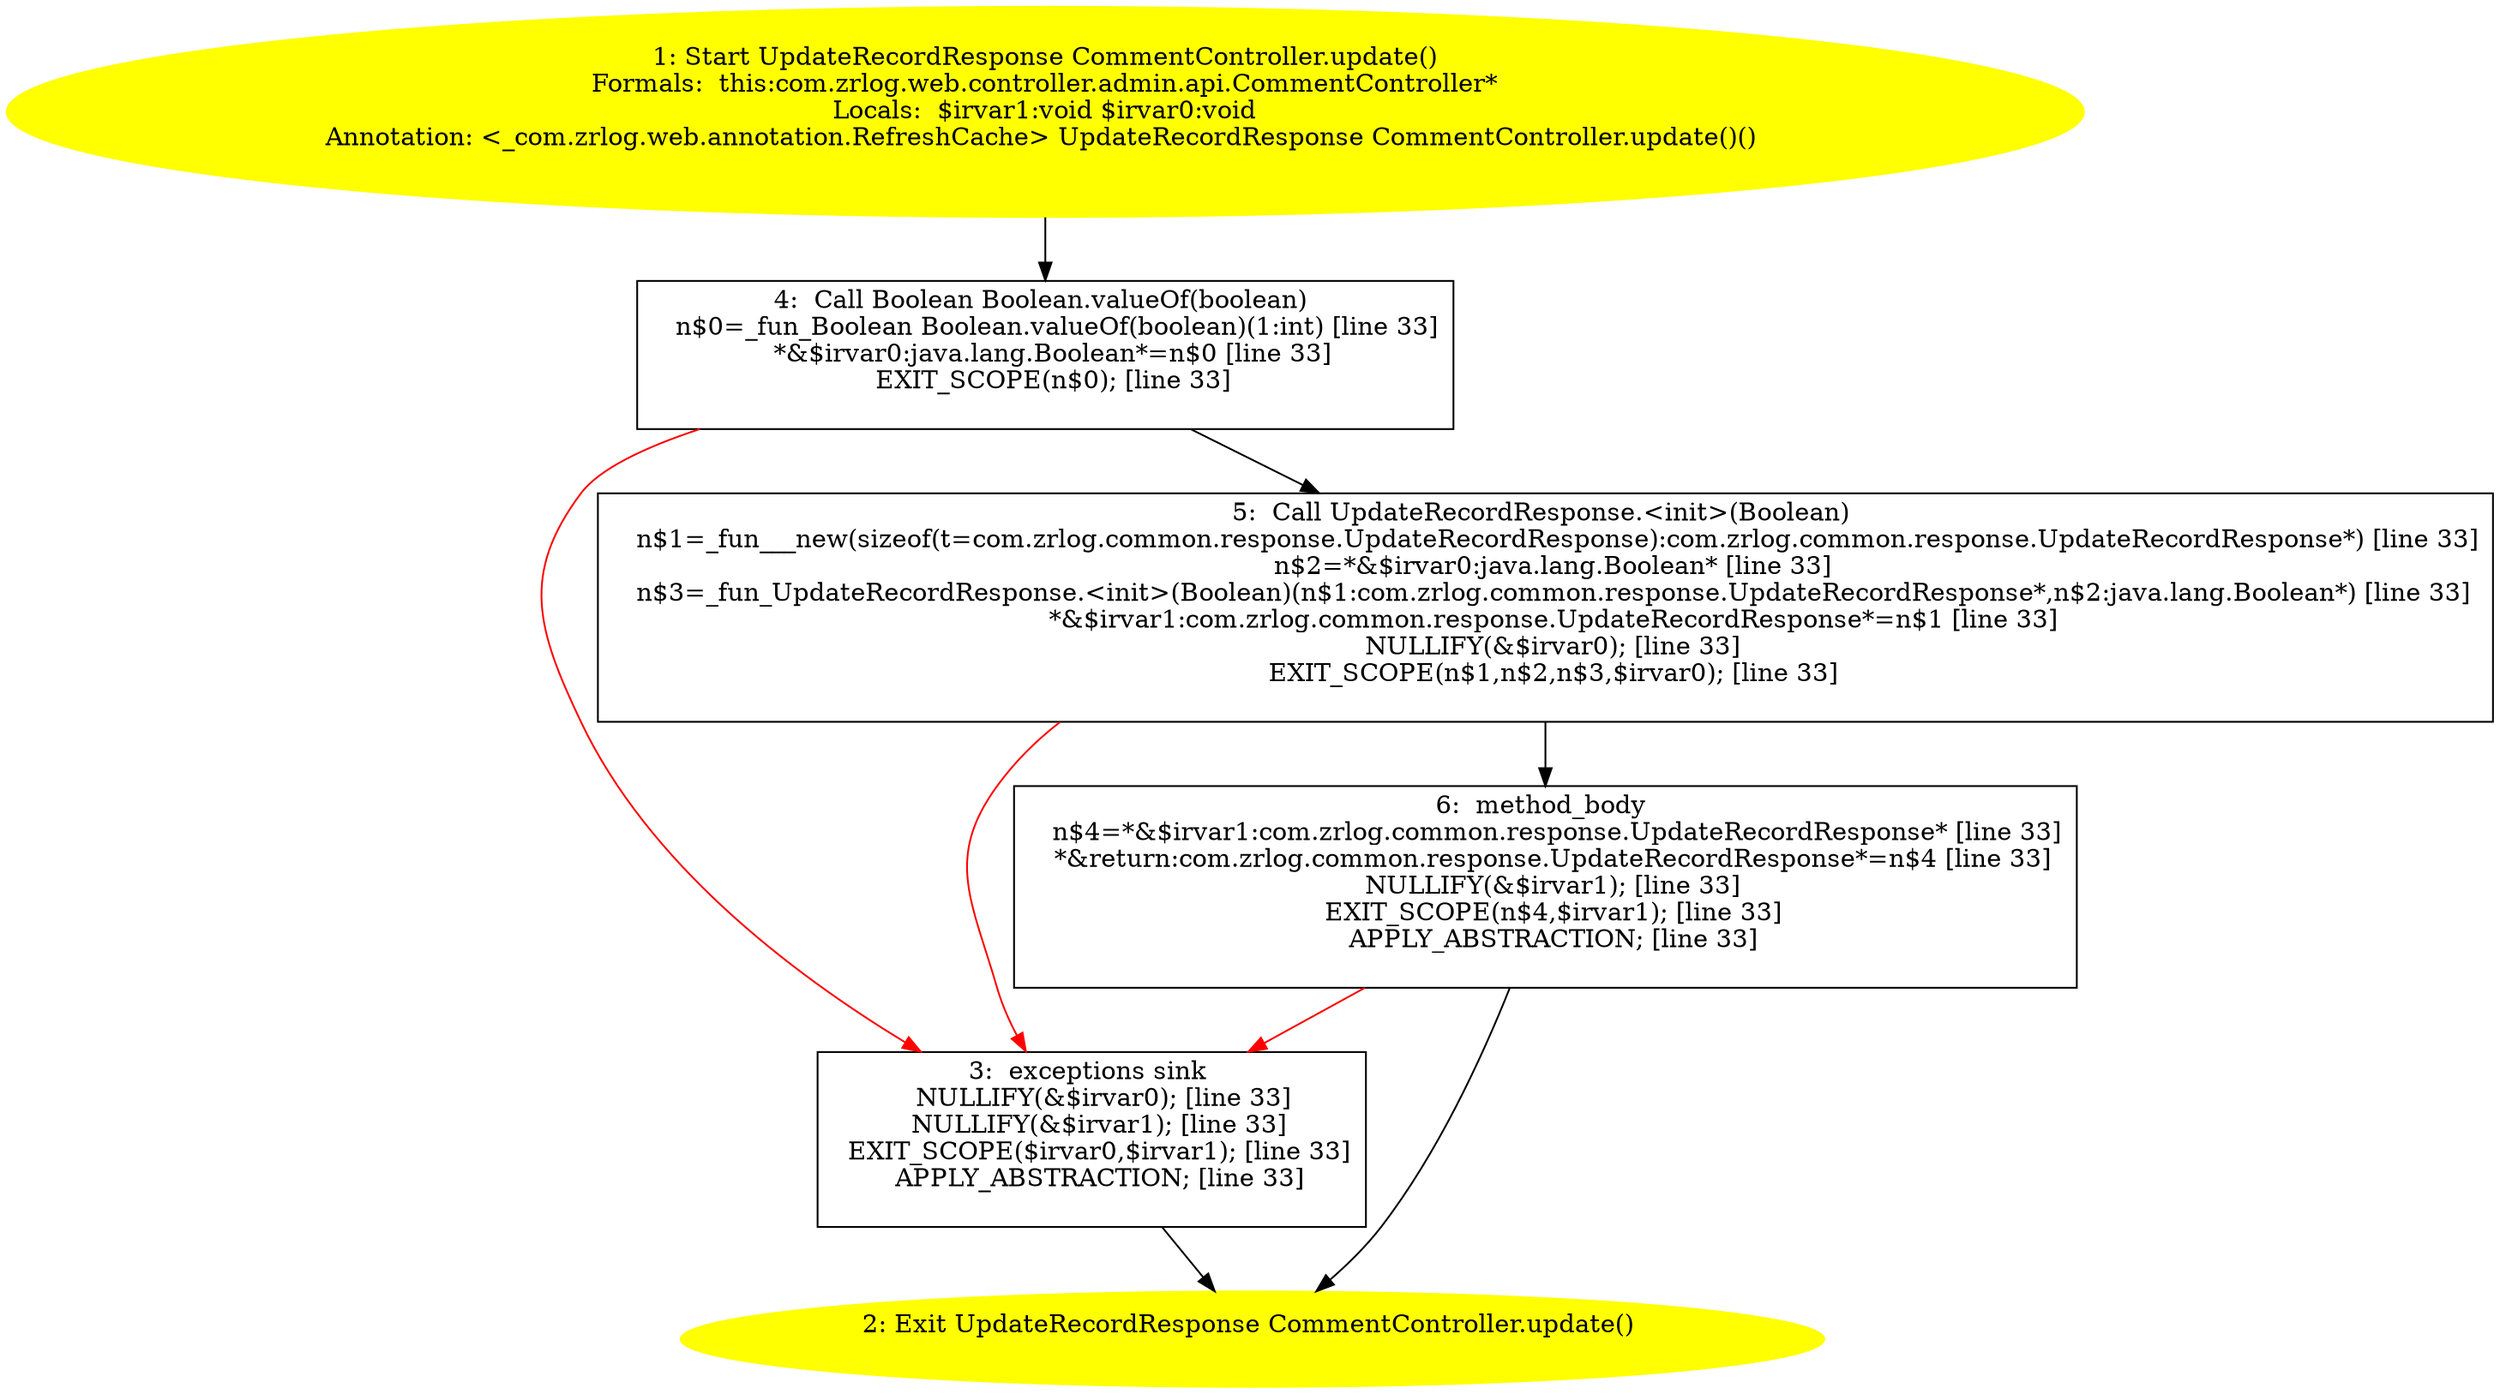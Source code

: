 /* @generated */
digraph cfg {
"com.zrlog.web.controller.admin.api.CommentController.update():com.zrlog.common.response.UpdateRecord.8958f99d442482e32ab9c3e23ceb75f5_1" [label="1: Start UpdateRecordResponse CommentController.update()\nFormals:  this:com.zrlog.web.controller.admin.api.CommentController*\nLocals:  $irvar1:void $irvar0:void\nAnnotation: <_com.zrlog.web.annotation.RefreshCache> UpdateRecordResponse CommentController.update()() \n  " color=yellow style=filled]
	

	 "com.zrlog.web.controller.admin.api.CommentController.update():com.zrlog.common.response.UpdateRecord.8958f99d442482e32ab9c3e23ceb75f5_1" -> "com.zrlog.web.controller.admin.api.CommentController.update():com.zrlog.common.response.UpdateRecord.8958f99d442482e32ab9c3e23ceb75f5_4" ;
"com.zrlog.web.controller.admin.api.CommentController.update():com.zrlog.common.response.UpdateRecord.8958f99d442482e32ab9c3e23ceb75f5_2" [label="2: Exit UpdateRecordResponse CommentController.update() \n  " color=yellow style=filled]
	

"com.zrlog.web.controller.admin.api.CommentController.update():com.zrlog.common.response.UpdateRecord.8958f99d442482e32ab9c3e23ceb75f5_3" [label="3:  exceptions sink \n   NULLIFY(&$irvar0); [line 33]\n  NULLIFY(&$irvar1); [line 33]\n  EXIT_SCOPE($irvar0,$irvar1); [line 33]\n  APPLY_ABSTRACTION; [line 33]\n " shape="box"]
	

	 "com.zrlog.web.controller.admin.api.CommentController.update():com.zrlog.common.response.UpdateRecord.8958f99d442482e32ab9c3e23ceb75f5_3" -> "com.zrlog.web.controller.admin.api.CommentController.update():com.zrlog.common.response.UpdateRecord.8958f99d442482e32ab9c3e23ceb75f5_2" ;
"com.zrlog.web.controller.admin.api.CommentController.update():com.zrlog.common.response.UpdateRecord.8958f99d442482e32ab9c3e23ceb75f5_4" [label="4:  Call Boolean Boolean.valueOf(boolean) \n   n$0=_fun_Boolean Boolean.valueOf(boolean)(1:int) [line 33]\n  *&$irvar0:java.lang.Boolean*=n$0 [line 33]\n  EXIT_SCOPE(n$0); [line 33]\n " shape="box"]
	

	 "com.zrlog.web.controller.admin.api.CommentController.update():com.zrlog.common.response.UpdateRecord.8958f99d442482e32ab9c3e23ceb75f5_4" -> "com.zrlog.web.controller.admin.api.CommentController.update():com.zrlog.common.response.UpdateRecord.8958f99d442482e32ab9c3e23ceb75f5_5" ;
	 "com.zrlog.web.controller.admin.api.CommentController.update():com.zrlog.common.response.UpdateRecord.8958f99d442482e32ab9c3e23ceb75f5_4" -> "com.zrlog.web.controller.admin.api.CommentController.update():com.zrlog.common.response.UpdateRecord.8958f99d442482e32ab9c3e23ceb75f5_3" [color="red" ];
"com.zrlog.web.controller.admin.api.CommentController.update():com.zrlog.common.response.UpdateRecord.8958f99d442482e32ab9c3e23ceb75f5_5" [label="5:  Call UpdateRecordResponse.<init>(Boolean) \n   n$1=_fun___new(sizeof(t=com.zrlog.common.response.UpdateRecordResponse):com.zrlog.common.response.UpdateRecordResponse*) [line 33]\n  n$2=*&$irvar0:java.lang.Boolean* [line 33]\n  n$3=_fun_UpdateRecordResponse.<init>(Boolean)(n$1:com.zrlog.common.response.UpdateRecordResponse*,n$2:java.lang.Boolean*) [line 33]\n  *&$irvar1:com.zrlog.common.response.UpdateRecordResponse*=n$1 [line 33]\n  NULLIFY(&$irvar0); [line 33]\n  EXIT_SCOPE(n$1,n$2,n$3,$irvar0); [line 33]\n " shape="box"]
	

	 "com.zrlog.web.controller.admin.api.CommentController.update():com.zrlog.common.response.UpdateRecord.8958f99d442482e32ab9c3e23ceb75f5_5" -> "com.zrlog.web.controller.admin.api.CommentController.update():com.zrlog.common.response.UpdateRecord.8958f99d442482e32ab9c3e23ceb75f5_6" ;
	 "com.zrlog.web.controller.admin.api.CommentController.update():com.zrlog.common.response.UpdateRecord.8958f99d442482e32ab9c3e23ceb75f5_5" -> "com.zrlog.web.controller.admin.api.CommentController.update():com.zrlog.common.response.UpdateRecord.8958f99d442482e32ab9c3e23ceb75f5_3" [color="red" ];
"com.zrlog.web.controller.admin.api.CommentController.update():com.zrlog.common.response.UpdateRecord.8958f99d442482e32ab9c3e23ceb75f5_6" [label="6:  method_body \n   n$4=*&$irvar1:com.zrlog.common.response.UpdateRecordResponse* [line 33]\n  *&return:com.zrlog.common.response.UpdateRecordResponse*=n$4 [line 33]\n  NULLIFY(&$irvar1); [line 33]\n  EXIT_SCOPE(n$4,$irvar1); [line 33]\n  APPLY_ABSTRACTION; [line 33]\n " shape="box"]
	

	 "com.zrlog.web.controller.admin.api.CommentController.update():com.zrlog.common.response.UpdateRecord.8958f99d442482e32ab9c3e23ceb75f5_6" -> "com.zrlog.web.controller.admin.api.CommentController.update():com.zrlog.common.response.UpdateRecord.8958f99d442482e32ab9c3e23ceb75f5_2" ;
	 "com.zrlog.web.controller.admin.api.CommentController.update():com.zrlog.common.response.UpdateRecord.8958f99d442482e32ab9c3e23ceb75f5_6" -> "com.zrlog.web.controller.admin.api.CommentController.update():com.zrlog.common.response.UpdateRecord.8958f99d442482e32ab9c3e23ceb75f5_3" [color="red" ];
}
